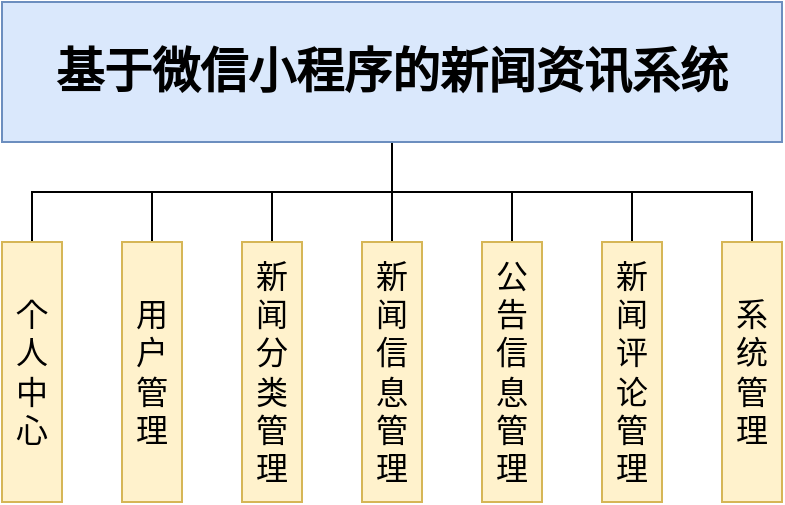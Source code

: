 <mxfile version="27.0.1">
  <diagram name="第 1 页" id="eUpVr-hkM5L0jRGWZ8P0">
    <mxGraphModel dx="776" dy="429" grid="1" gridSize="10" guides="1" tooltips="1" connect="1" arrows="1" fold="1" page="1" pageScale="1" pageWidth="827" pageHeight="1169" math="0" shadow="0">
      <root>
        <mxCell id="0" />
        <mxCell id="1" parent="0" />
        <mxCell id="DgsxNawphNgF47NYMpMU-11" style="edgeStyle=orthogonalEdgeStyle;rounded=0;orthogonalLoop=1;jettySize=auto;html=1;exitX=0.5;exitY=1;exitDx=0;exitDy=0;entryX=0.5;entryY=0;entryDx=0;entryDy=0;endArrow=none;startFill=0;" edge="1" parent="1" source="DgsxNawphNgF47NYMpMU-1" target="DgsxNawphNgF47NYMpMU-4">
          <mxGeometry relative="1" as="geometry" />
        </mxCell>
        <mxCell id="DgsxNawphNgF47NYMpMU-12" style="edgeStyle=orthogonalEdgeStyle;rounded=0;orthogonalLoop=1;jettySize=auto;html=1;exitX=0.5;exitY=1;exitDx=0;exitDy=0;entryX=0.5;entryY=0;entryDx=0;entryDy=0;endArrow=none;startFill=0;" edge="1" parent="1" source="DgsxNawphNgF47NYMpMU-1" target="DgsxNawphNgF47NYMpMU-5">
          <mxGeometry relative="1" as="geometry" />
        </mxCell>
        <mxCell id="DgsxNawphNgF47NYMpMU-13" style="edgeStyle=orthogonalEdgeStyle;rounded=0;orthogonalLoop=1;jettySize=auto;html=1;exitX=0.5;exitY=1;exitDx=0;exitDy=0;entryX=0.5;entryY=0;entryDx=0;entryDy=0;endArrow=none;startFill=0;" edge="1" parent="1" source="DgsxNawphNgF47NYMpMU-1" target="DgsxNawphNgF47NYMpMU-6">
          <mxGeometry relative="1" as="geometry" />
        </mxCell>
        <mxCell id="DgsxNawphNgF47NYMpMU-14" style="edgeStyle=orthogonalEdgeStyle;rounded=0;orthogonalLoop=1;jettySize=auto;html=1;exitX=0.5;exitY=1;exitDx=0;exitDy=0;entryX=0.5;entryY=0;entryDx=0;entryDy=0;endArrow=none;startFill=0;" edge="1" parent="1" source="DgsxNawphNgF47NYMpMU-1" target="DgsxNawphNgF47NYMpMU-7">
          <mxGeometry relative="1" as="geometry" />
        </mxCell>
        <mxCell id="DgsxNawphNgF47NYMpMU-15" style="edgeStyle=orthogonalEdgeStyle;rounded=0;orthogonalLoop=1;jettySize=auto;html=1;exitX=0.5;exitY=1;exitDx=0;exitDy=0;entryX=0.5;entryY=0;entryDx=0;entryDy=0;endArrow=none;startFill=0;" edge="1" parent="1" source="DgsxNawphNgF47NYMpMU-1" target="DgsxNawphNgF47NYMpMU-9">
          <mxGeometry relative="1" as="geometry" />
        </mxCell>
        <mxCell id="DgsxNawphNgF47NYMpMU-16" style="edgeStyle=orthogonalEdgeStyle;rounded=0;orthogonalLoop=1;jettySize=auto;html=1;exitX=0.5;exitY=1;exitDx=0;exitDy=0;entryX=0.5;entryY=0;entryDx=0;entryDy=0;endArrow=none;startFill=0;" edge="1" parent="1" source="DgsxNawphNgF47NYMpMU-1" target="DgsxNawphNgF47NYMpMU-10">
          <mxGeometry relative="1" as="geometry" />
        </mxCell>
        <mxCell id="DgsxNawphNgF47NYMpMU-17" style="edgeStyle=orthogonalEdgeStyle;rounded=0;orthogonalLoop=1;jettySize=auto;html=1;exitX=0.5;exitY=1;exitDx=0;exitDy=0;entryX=0.5;entryY=0;entryDx=0;entryDy=0;endArrow=none;startFill=0;" edge="1" parent="1" source="DgsxNawphNgF47NYMpMU-1" target="DgsxNawphNgF47NYMpMU-8">
          <mxGeometry relative="1" as="geometry" />
        </mxCell>
        <mxCell id="DgsxNawphNgF47NYMpMU-1" value="&lt;font style=&quot;font-size: 24px;&quot; face=&quot;Times New Roman&quot;&gt;&lt;b&gt;基于微信小程序的新闻资讯系统&lt;/b&gt;&lt;/font&gt;" style="rounded=0;whiteSpace=wrap;html=1;fillColor=#dae8fc;strokeColor=#6c8ebf;" vertex="1" parent="1">
          <mxGeometry x="170" y="220" width="390" height="70" as="geometry" />
        </mxCell>
        <mxCell id="DgsxNawphNgF47NYMpMU-4" value="&lt;font style=&quot;font-size: 16px;&quot; face=&quot;Times New Roman&quot;&gt;个&lt;/font&gt;&lt;div&gt;&lt;font style=&quot;font-size: 16px;&quot; face=&quot;Times New Roman&quot;&gt;人&lt;/font&gt;&lt;/div&gt;&lt;div&gt;&lt;font style=&quot;font-size: 16px;&quot; face=&quot;Times New Roman&quot;&gt;中&lt;/font&gt;&lt;/div&gt;&lt;div&gt;&lt;font style=&quot;font-size: 16px;&quot; face=&quot;Times New Roman&quot;&gt;心&lt;/font&gt;&lt;/div&gt;" style="rounded=0;whiteSpace=wrap;html=1;fillColor=#fff2cc;strokeColor=#d6b656;" vertex="1" parent="1">
          <mxGeometry x="170" y="340" width="30" height="130" as="geometry" />
        </mxCell>
        <mxCell id="DgsxNawphNgF47NYMpMU-5" value="&lt;font face=&quot;Times New Roman&quot; style=&quot;font-size: 16px;&quot;&gt;用&lt;/font&gt;&lt;div&gt;&lt;font face=&quot;Times New Roman&quot; style=&quot;font-size: 16px;&quot;&gt;户&lt;/font&gt;&lt;/div&gt;&lt;div&gt;&lt;font face=&quot;Times New Roman&quot; style=&quot;font-size: 16px;&quot;&gt;管&lt;/font&gt;&lt;/div&gt;&lt;div&gt;&lt;font face=&quot;Times New Roman&quot; style=&quot;font-size: 16px;&quot;&gt;理&lt;/font&gt;&lt;/div&gt;" style="rounded=0;whiteSpace=wrap;html=1;fillColor=#fff2cc;strokeColor=#d6b656;" vertex="1" parent="1">
          <mxGeometry x="230" y="340" width="30" height="130" as="geometry" />
        </mxCell>
        <mxCell id="DgsxNawphNgF47NYMpMU-6" value="&lt;font face=&quot;Times New Roman&quot; style=&quot;font-size: 16px;&quot;&gt;新&lt;/font&gt;&lt;div&gt;&lt;font face=&quot;Times New Roman&quot; style=&quot;font-size: 16px;&quot;&gt;闻&lt;/font&gt;&lt;/div&gt;&lt;div&gt;&lt;font face=&quot;Times New Roman&quot; style=&quot;font-size: 16px;&quot;&gt;分&lt;/font&gt;&lt;/div&gt;&lt;div&gt;&lt;font face=&quot;Times New Roman&quot; style=&quot;font-size: 16px;&quot;&gt;类&lt;/font&gt;&lt;/div&gt;&lt;div&gt;&lt;font face=&quot;Times New Roman&quot; style=&quot;font-size: 16px;&quot;&gt;管&lt;/font&gt;&lt;/div&gt;&lt;div&gt;&lt;font face=&quot;Times New Roman&quot; style=&quot;font-size: 16px;&quot;&gt;理&lt;/font&gt;&lt;/div&gt;" style="rounded=0;whiteSpace=wrap;html=1;fillColor=#fff2cc;strokeColor=#d6b656;" vertex="1" parent="1">
          <mxGeometry x="290" y="340" width="30" height="130" as="geometry" />
        </mxCell>
        <mxCell id="DgsxNawphNgF47NYMpMU-7" value="&lt;font face=&quot;Times New Roman&quot; style=&quot;font-size: 16px;&quot;&gt;新&lt;/font&gt;&lt;div&gt;&lt;font face=&quot;Times New Roman&quot; style=&quot;font-size: 16px;&quot;&gt;闻&lt;/font&gt;&lt;/div&gt;&lt;div&gt;&lt;font face=&quot;Times New Roman&quot; style=&quot;font-size: 16px;&quot;&gt;信&lt;/font&gt;&lt;/div&gt;&lt;div&gt;&lt;font face=&quot;Times New Roman&quot; style=&quot;font-size: 16px;&quot;&gt;息&lt;/font&gt;&lt;/div&gt;&lt;div&gt;&lt;font face=&quot;Times New Roman&quot; style=&quot;font-size: 16px;&quot;&gt;管&lt;/font&gt;&lt;/div&gt;&lt;div&gt;&lt;font face=&quot;Times New Roman&quot; style=&quot;font-size: 16px;&quot;&gt;理&lt;/font&gt;&lt;/div&gt;" style="rounded=0;whiteSpace=wrap;html=1;fillColor=#fff2cc;strokeColor=#d6b656;" vertex="1" parent="1">
          <mxGeometry x="350" y="340" width="30" height="130" as="geometry" />
        </mxCell>
        <mxCell id="DgsxNawphNgF47NYMpMU-8" value="&lt;font face=&quot;Times New Roman&quot; style=&quot;font-size: 16px;&quot;&gt;系&lt;/font&gt;&lt;div&gt;&lt;font face=&quot;Times New Roman&quot; style=&quot;font-size: 16px;&quot;&gt;统&lt;/font&gt;&lt;/div&gt;&lt;div&gt;&lt;font face=&quot;Times New Roman&quot; style=&quot;font-size: 16px;&quot;&gt;管&lt;/font&gt;&lt;/div&gt;&lt;div&gt;&lt;font face=&quot;Times New Roman&quot; style=&quot;font-size: 16px;&quot;&gt;理&lt;/font&gt;&lt;/div&gt;" style="rounded=0;whiteSpace=wrap;html=1;fillColor=#fff2cc;strokeColor=#d6b656;" vertex="1" parent="1">
          <mxGeometry x="530" y="340" width="30" height="130" as="geometry" />
        </mxCell>
        <mxCell id="DgsxNawphNgF47NYMpMU-9" value="&lt;font face=&quot;Times New Roman&quot; style=&quot;font-size: 16px;&quot;&gt;公&lt;/font&gt;&lt;div&gt;&lt;font face=&quot;Times New Roman&quot; style=&quot;font-size: 16px;&quot;&gt;告&lt;/font&gt;&lt;/div&gt;&lt;div&gt;&lt;font face=&quot;Times New Roman&quot; style=&quot;font-size: 16px;&quot;&gt;信&lt;/font&gt;&lt;/div&gt;&lt;div&gt;&lt;font face=&quot;Times New Roman&quot; style=&quot;font-size: 16px;&quot;&gt;息&lt;/font&gt;&lt;/div&gt;&lt;div&gt;&lt;font face=&quot;Times New Roman&quot; style=&quot;font-size: 16px;&quot;&gt;管&lt;/font&gt;&lt;/div&gt;&lt;div&gt;&lt;font face=&quot;Times New Roman&quot; style=&quot;font-size: 16px;&quot;&gt;理&lt;/font&gt;&lt;/div&gt;" style="rounded=0;whiteSpace=wrap;html=1;fillColor=#fff2cc;strokeColor=#d6b656;" vertex="1" parent="1">
          <mxGeometry x="410" y="340" width="30" height="130" as="geometry" />
        </mxCell>
        <mxCell id="DgsxNawphNgF47NYMpMU-10" value="&lt;font style=&quot;font-size: 16px;&quot; face=&quot;Times New Roman&quot;&gt;新&lt;/font&gt;&lt;div&gt;&lt;font style=&quot;font-size: 16px;&quot; face=&quot;Times New Roman&quot;&gt;闻&lt;/font&gt;&lt;/div&gt;&lt;div&gt;&lt;font style=&quot;font-size: 16px;&quot; face=&quot;Times New Roman&quot;&gt;评&lt;/font&gt;&lt;/div&gt;&lt;div&gt;&lt;font style=&quot;font-size: 16px;&quot; face=&quot;Times New Roman&quot;&gt;论&lt;/font&gt;&lt;/div&gt;&lt;div&gt;&lt;font style=&quot;font-size: 16px;&quot; face=&quot;Times New Roman&quot;&gt;管&lt;/font&gt;&lt;/div&gt;&lt;div&gt;&lt;font style=&quot;font-size: 16px;&quot; face=&quot;Times New Roman&quot;&gt;理&lt;/font&gt;&lt;/div&gt;" style="rounded=0;whiteSpace=wrap;html=1;fillColor=#fff2cc;strokeColor=#d6b656;" vertex="1" parent="1">
          <mxGeometry x="470" y="340" width="30" height="130" as="geometry" />
        </mxCell>
      </root>
    </mxGraphModel>
  </diagram>
</mxfile>
